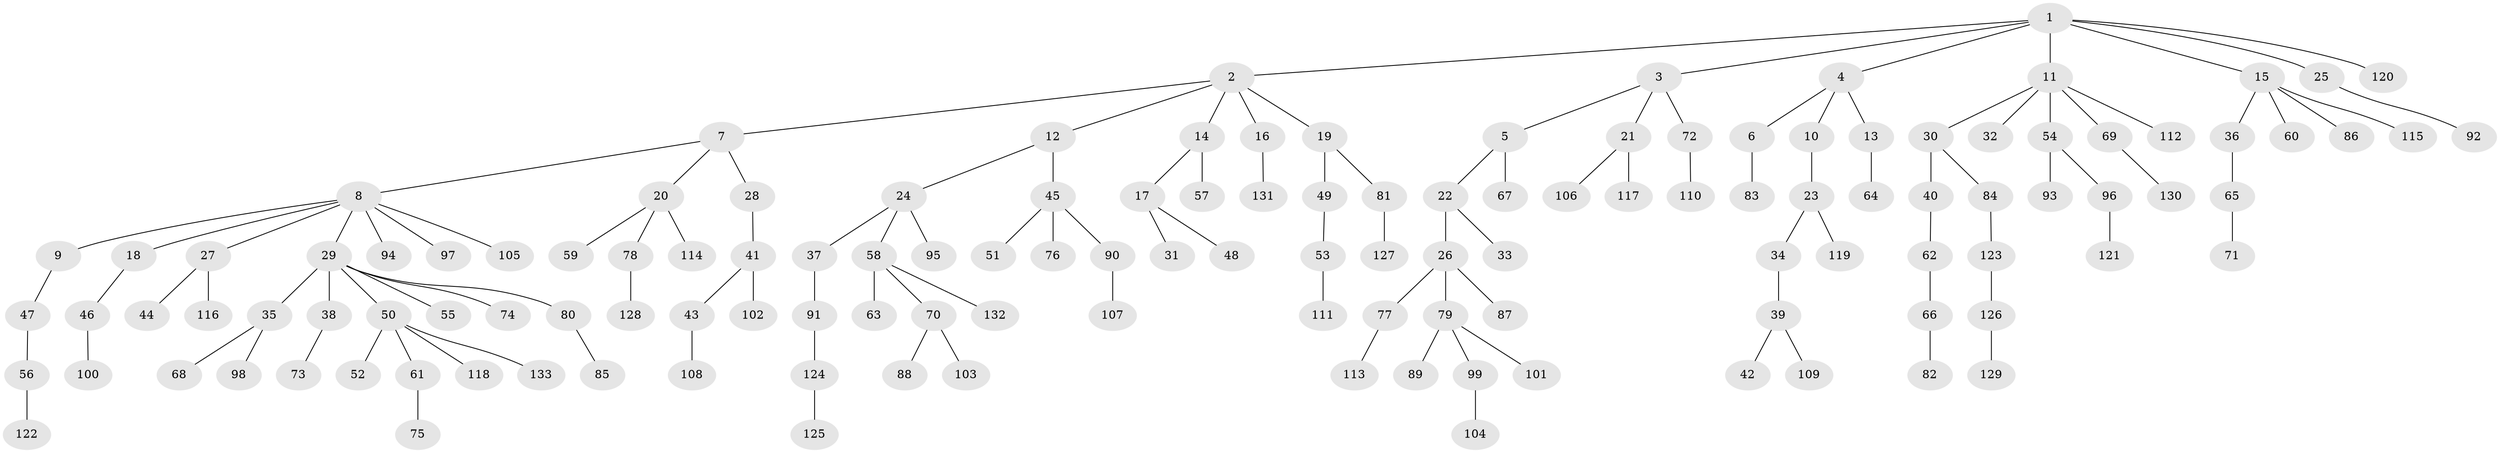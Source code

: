 // coarse degree distribution, {7: 0.05747126436781609, 4: 0.06896551724137931, 2: 0.2413793103448276, 1: 0.5632183908045977, 5: 0.022988505747126436, 3: 0.04597701149425287}
// Generated by graph-tools (version 1.1) at 2025/24/03/03/25 07:24:07]
// undirected, 133 vertices, 132 edges
graph export_dot {
graph [start="1"]
  node [color=gray90,style=filled];
  1;
  2;
  3;
  4;
  5;
  6;
  7;
  8;
  9;
  10;
  11;
  12;
  13;
  14;
  15;
  16;
  17;
  18;
  19;
  20;
  21;
  22;
  23;
  24;
  25;
  26;
  27;
  28;
  29;
  30;
  31;
  32;
  33;
  34;
  35;
  36;
  37;
  38;
  39;
  40;
  41;
  42;
  43;
  44;
  45;
  46;
  47;
  48;
  49;
  50;
  51;
  52;
  53;
  54;
  55;
  56;
  57;
  58;
  59;
  60;
  61;
  62;
  63;
  64;
  65;
  66;
  67;
  68;
  69;
  70;
  71;
  72;
  73;
  74;
  75;
  76;
  77;
  78;
  79;
  80;
  81;
  82;
  83;
  84;
  85;
  86;
  87;
  88;
  89;
  90;
  91;
  92;
  93;
  94;
  95;
  96;
  97;
  98;
  99;
  100;
  101;
  102;
  103;
  104;
  105;
  106;
  107;
  108;
  109;
  110;
  111;
  112;
  113;
  114;
  115;
  116;
  117;
  118;
  119;
  120;
  121;
  122;
  123;
  124;
  125;
  126;
  127;
  128;
  129;
  130;
  131;
  132;
  133;
  1 -- 2;
  1 -- 3;
  1 -- 4;
  1 -- 11;
  1 -- 15;
  1 -- 25;
  1 -- 120;
  2 -- 7;
  2 -- 12;
  2 -- 14;
  2 -- 16;
  2 -- 19;
  3 -- 5;
  3 -- 21;
  3 -- 72;
  4 -- 6;
  4 -- 10;
  4 -- 13;
  5 -- 22;
  5 -- 67;
  6 -- 83;
  7 -- 8;
  7 -- 20;
  7 -- 28;
  8 -- 9;
  8 -- 18;
  8 -- 27;
  8 -- 29;
  8 -- 94;
  8 -- 97;
  8 -- 105;
  9 -- 47;
  10 -- 23;
  11 -- 30;
  11 -- 32;
  11 -- 54;
  11 -- 69;
  11 -- 112;
  12 -- 24;
  12 -- 45;
  13 -- 64;
  14 -- 17;
  14 -- 57;
  15 -- 36;
  15 -- 60;
  15 -- 86;
  15 -- 115;
  16 -- 131;
  17 -- 31;
  17 -- 48;
  18 -- 46;
  19 -- 49;
  19 -- 81;
  20 -- 59;
  20 -- 78;
  20 -- 114;
  21 -- 106;
  21 -- 117;
  22 -- 26;
  22 -- 33;
  23 -- 34;
  23 -- 119;
  24 -- 37;
  24 -- 58;
  24 -- 95;
  25 -- 92;
  26 -- 77;
  26 -- 79;
  26 -- 87;
  27 -- 44;
  27 -- 116;
  28 -- 41;
  29 -- 35;
  29 -- 38;
  29 -- 50;
  29 -- 55;
  29 -- 74;
  29 -- 80;
  30 -- 40;
  30 -- 84;
  34 -- 39;
  35 -- 68;
  35 -- 98;
  36 -- 65;
  37 -- 91;
  38 -- 73;
  39 -- 42;
  39 -- 109;
  40 -- 62;
  41 -- 43;
  41 -- 102;
  43 -- 108;
  45 -- 51;
  45 -- 76;
  45 -- 90;
  46 -- 100;
  47 -- 56;
  49 -- 53;
  50 -- 52;
  50 -- 61;
  50 -- 118;
  50 -- 133;
  53 -- 111;
  54 -- 93;
  54 -- 96;
  56 -- 122;
  58 -- 63;
  58 -- 70;
  58 -- 132;
  61 -- 75;
  62 -- 66;
  65 -- 71;
  66 -- 82;
  69 -- 130;
  70 -- 88;
  70 -- 103;
  72 -- 110;
  77 -- 113;
  78 -- 128;
  79 -- 89;
  79 -- 99;
  79 -- 101;
  80 -- 85;
  81 -- 127;
  84 -- 123;
  90 -- 107;
  91 -- 124;
  96 -- 121;
  99 -- 104;
  123 -- 126;
  124 -- 125;
  126 -- 129;
}

